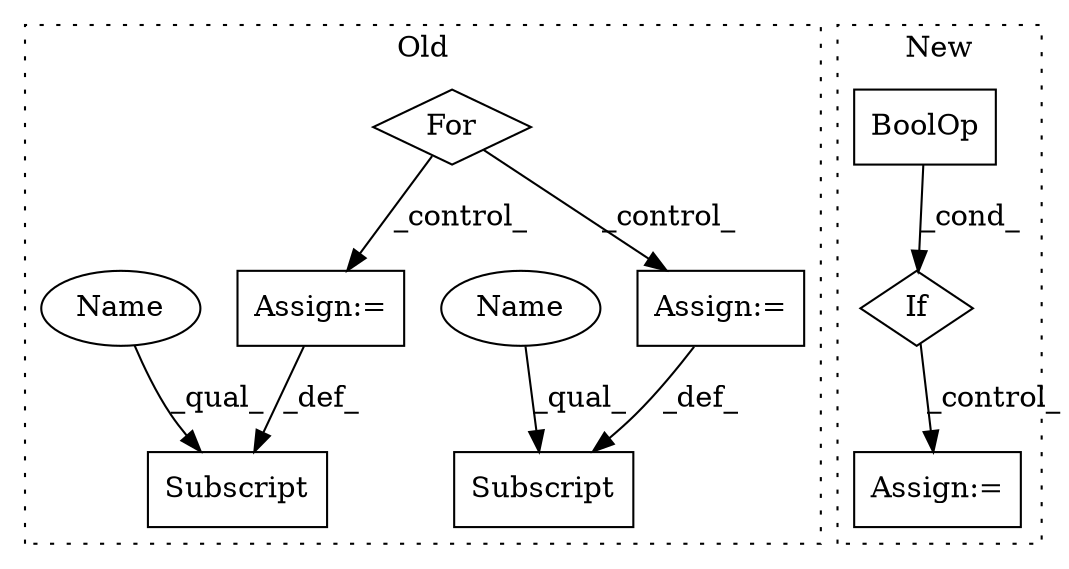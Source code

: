 digraph G {
subgraph cluster0 {
1 [label="Subscript" a="63" s="5212,0" l="9,0" shape="box"];
5 [label="Assign:=" a="68" s="5221" l="3" shape="box"];
6 [label="Assign:=" a="68" s="5153" l="3" shape="box"];
7 [label="Subscript" a="63" s="5144,0" l="9,0" shape="box"];
8 [label="For" a="107" s="5076,5122" l="4,22" shape="diamond"];
9 [label="Name" a="87" s="5212" l="6" shape="ellipse"];
10 [label="Name" a="87" s="5144" l="6" shape="ellipse"];
label = "Old";
style="dotted";
}
subgraph cluster1 {
2 [label="BoolOp" a="72" s="2911" l="31" shape="box"];
3 [label="Assign:=" a="68" s="3117" l="3" shape="box"];
4 [label="If" a="96" s="2908,2942" l="3,14" shape="diamond"];
label = "New";
style="dotted";
}
2 -> 4 [label="_cond_"];
4 -> 3 [label="_control_"];
5 -> 1 [label="_def_"];
6 -> 7 [label="_def_"];
8 -> 6 [label="_control_"];
8 -> 5 [label="_control_"];
9 -> 1 [label="_qual_"];
10 -> 7 [label="_qual_"];
}